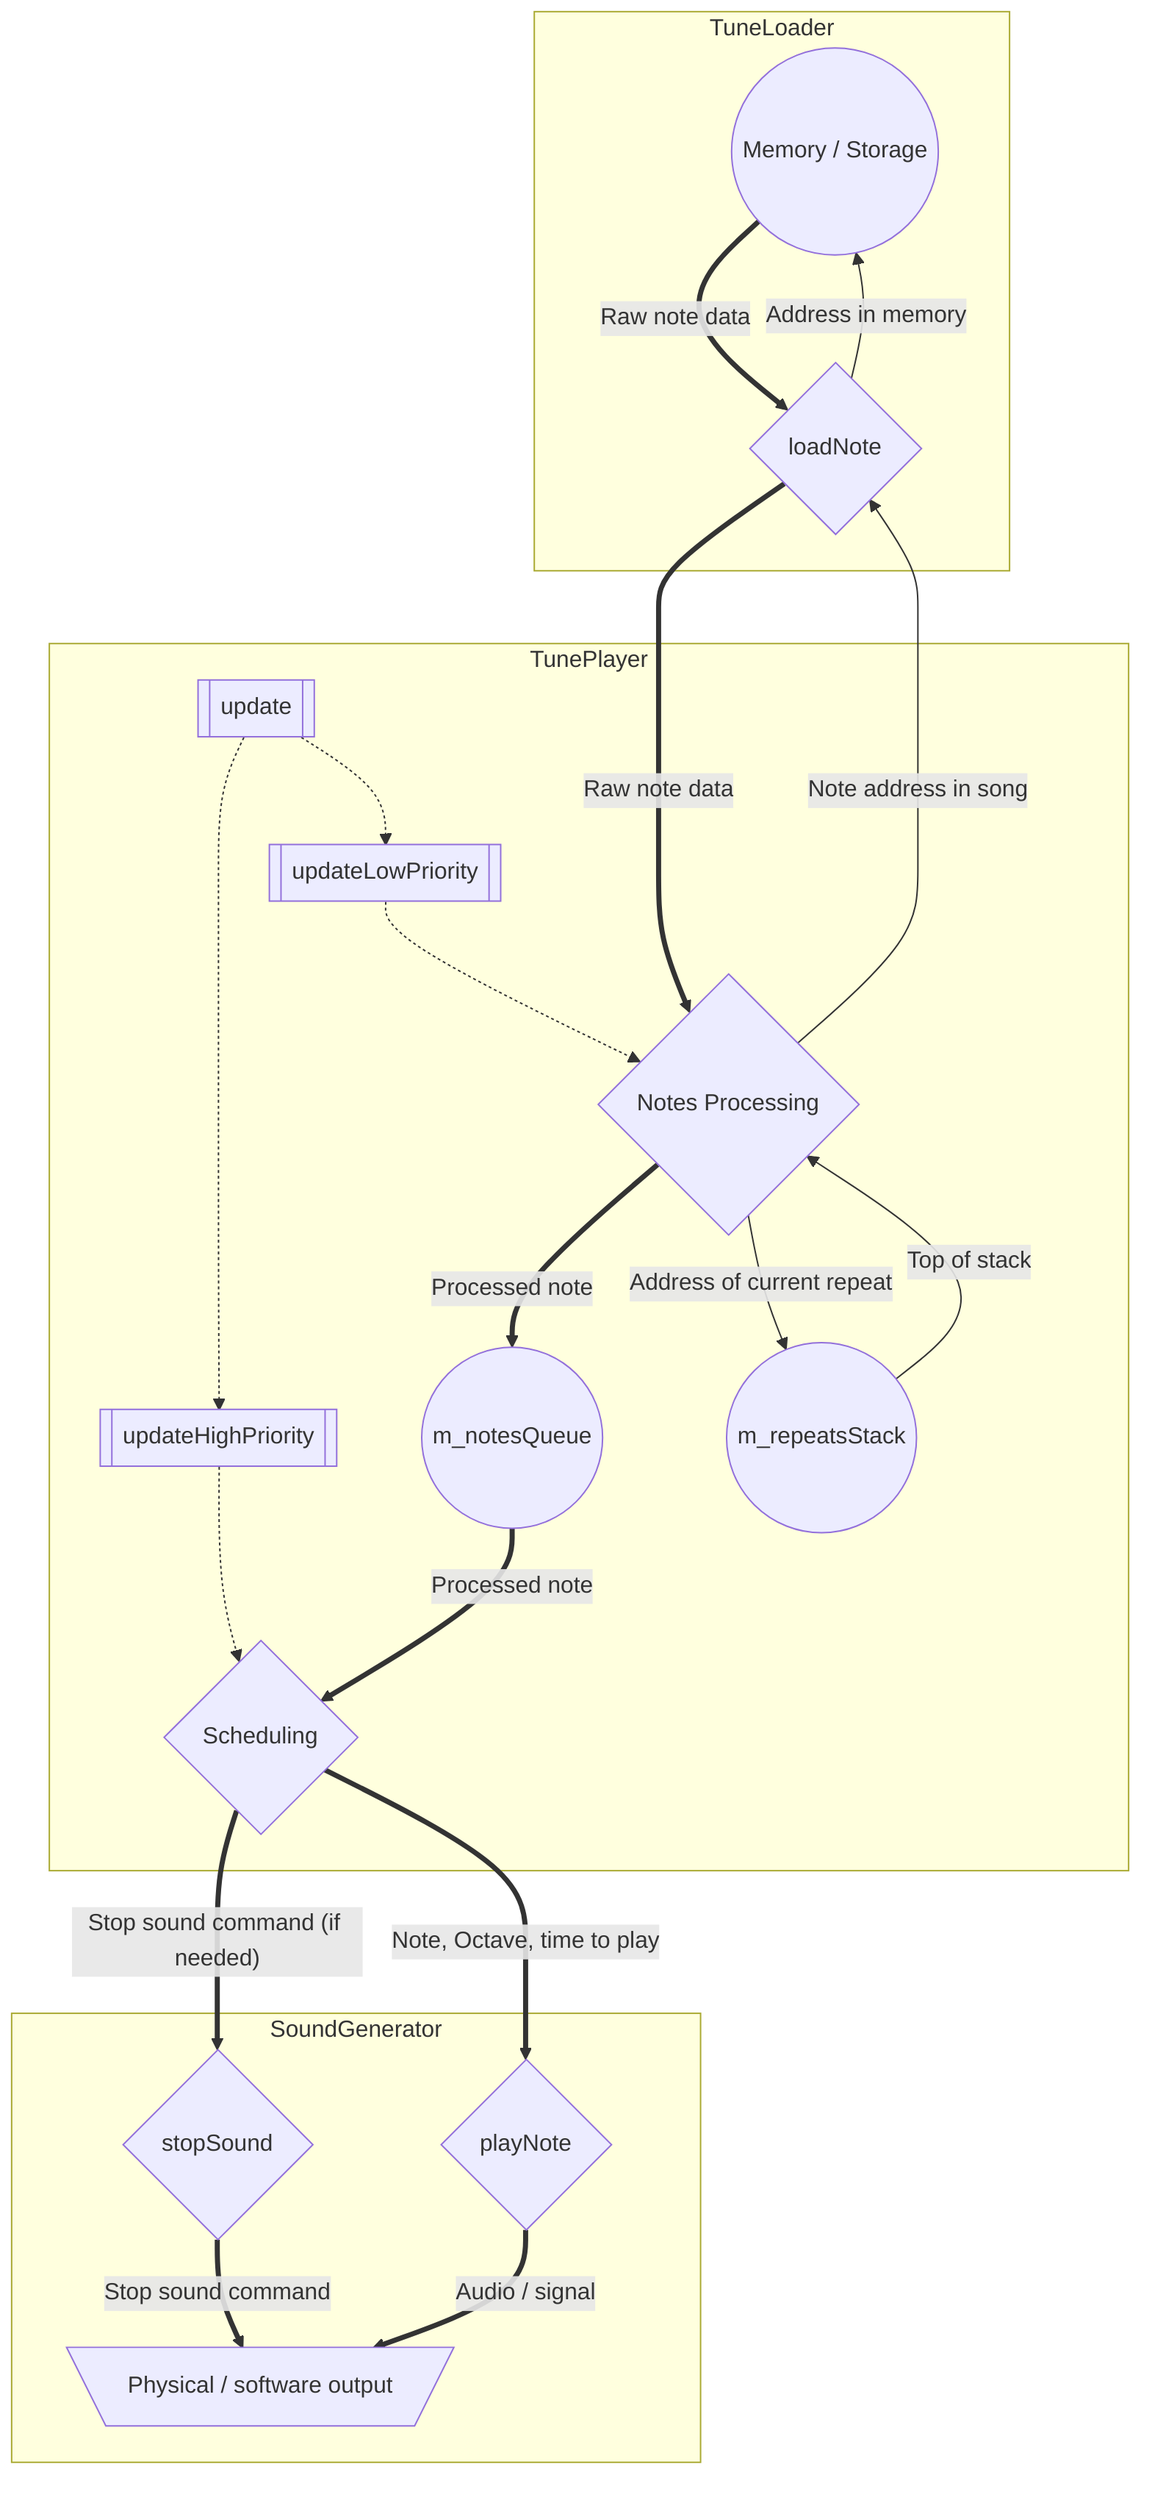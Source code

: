 graph TD;
    subgraph TuneLoader
        memory((Memory / Storage))
        loadNote{loadNote}

        loadNote -->|Address in memory|memory
        memory ==>|Raw note data| loadNote
    end
    subgraph TunePlayer
        update[[update]]
        updateLowPriority[[updateLowPriority]]
        updateHighPriority[[updateHighPriority]]
        processing{Notes Processing}
        scheduling{Scheduling}
        m_notesQueue((m_notesQueue))
        m_repeatsStack((m_repeatsStack))

        update .-> updateLowPriority
        update .-> updateHighPriority
        updateLowPriority .-> processing
        updateHighPriority .-> scheduling
        processing -->|Address of current repeat| m_repeatsStack
        m_repeatsStack -->|Top of stack| processing
        processing ==>|Processed note| m_notesQueue
        m_notesQueue ==>|Processed note| scheduling
    end
    subgraph SoundGenerator
        playNote{playNote}
        stopSound{stopSound}
        output[\Physical / software output/]
        stopSound ==>|Stop sound command|output
        playNote ==>|Audio / signal|output
    end

    loadNote ====>|Raw note data| processing
    processing ---->|Note address in song| loadNote
    scheduling ==>|Note, Octave, time to play| playNote
    scheduling ==>|"Stop sound command (if needed)"| stopSound